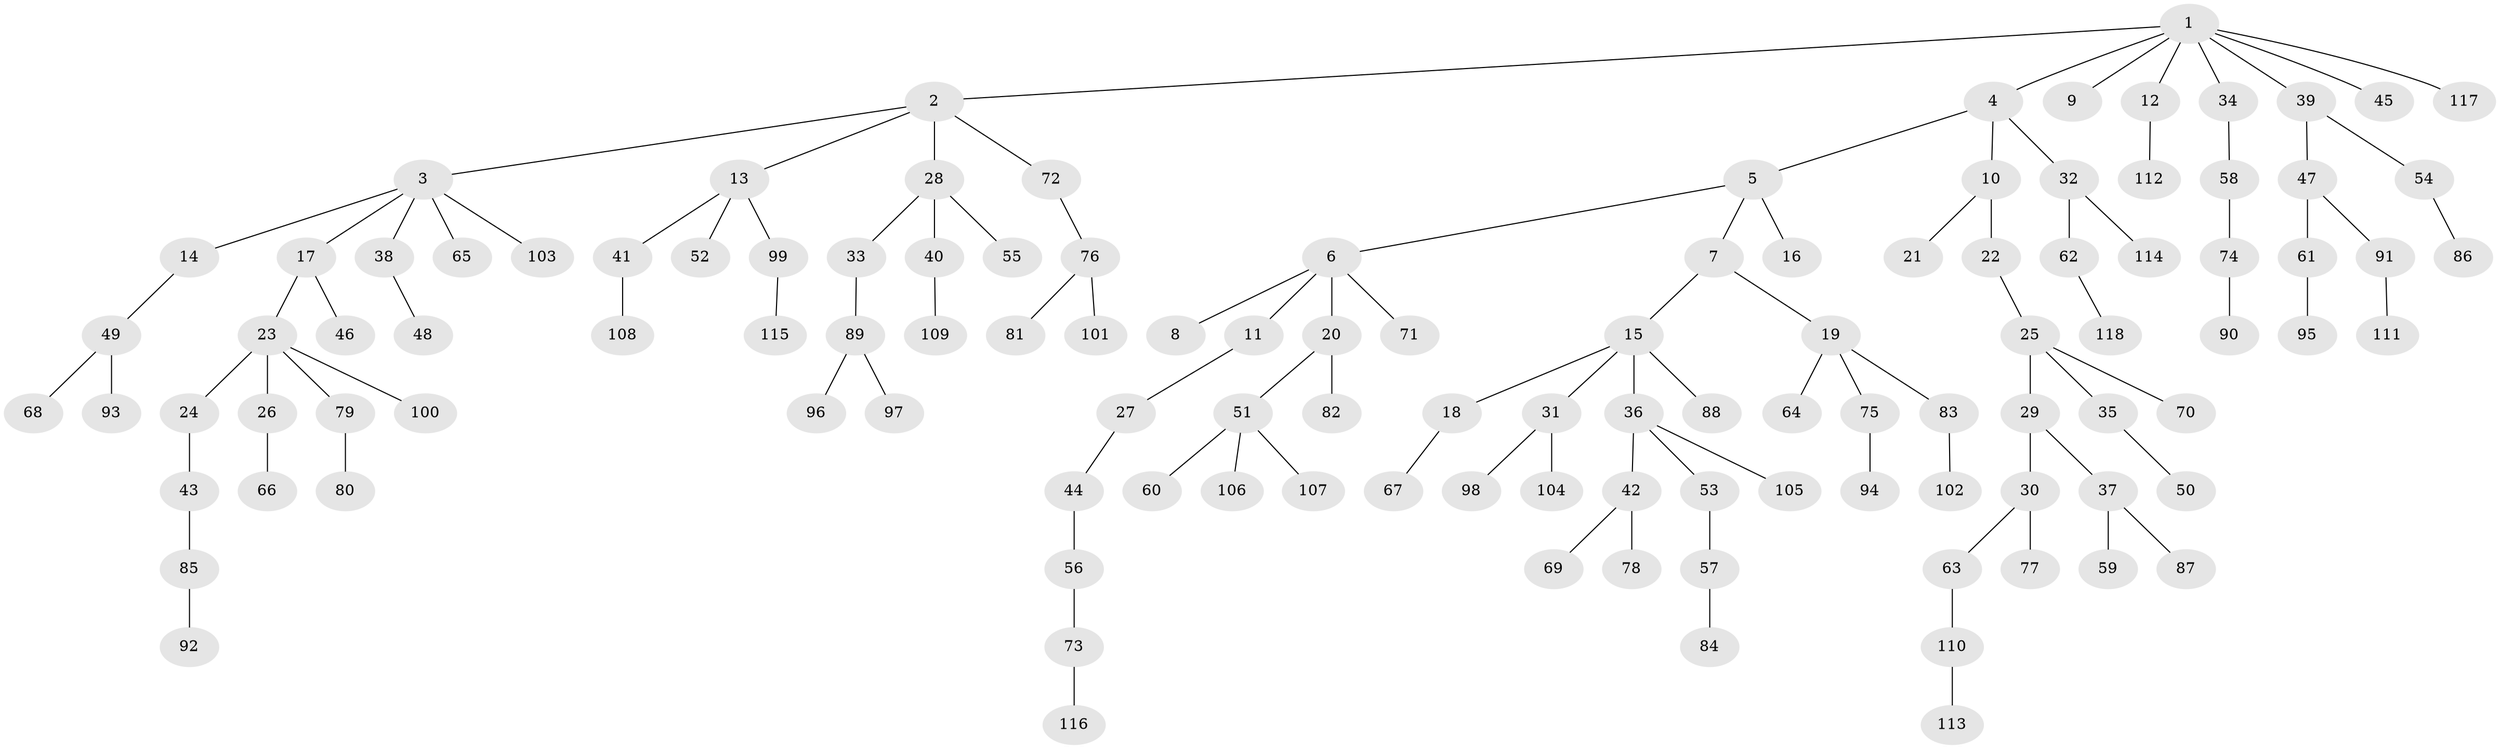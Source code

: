 // coarse degree distribution, {4: 0.041666666666666664, 3: 0.1875, 2: 0.2708333333333333, 5: 0.020833333333333332, 1: 0.4583333333333333, 6: 0.020833333333333332}
// Generated by graph-tools (version 1.1) at 2025/37/03/04/25 23:37:24]
// undirected, 118 vertices, 117 edges
graph export_dot {
  node [color=gray90,style=filled];
  1;
  2;
  3;
  4;
  5;
  6;
  7;
  8;
  9;
  10;
  11;
  12;
  13;
  14;
  15;
  16;
  17;
  18;
  19;
  20;
  21;
  22;
  23;
  24;
  25;
  26;
  27;
  28;
  29;
  30;
  31;
  32;
  33;
  34;
  35;
  36;
  37;
  38;
  39;
  40;
  41;
  42;
  43;
  44;
  45;
  46;
  47;
  48;
  49;
  50;
  51;
  52;
  53;
  54;
  55;
  56;
  57;
  58;
  59;
  60;
  61;
  62;
  63;
  64;
  65;
  66;
  67;
  68;
  69;
  70;
  71;
  72;
  73;
  74;
  75;
  76;
  77;
  78;
  79;
  80;
  81;
  82;
  83;
  84;
  85;
  86;
  87;
  88;
  89;
  90;
  91;
  92;
  93;
  94;
  95;
  96;
  97;
  98;
  99;
  100;
  101;
  102;
  103;
  104;
  105;
  106;
  107;
  108;
  109;
  110;
  111;
  112;
  113;
  114;
  115;
  116;
  117;
  118;
  1 -- 2;
  1 -- 4;
  1 -- 9;
  1 -- 12;
  1 -- 34;
  1 -- 39;
  1 -- 45;
  1 -- 117;
  2 -- 3;
  2 -- 13;
  2 -- 28;
  2 -- 72;
  3 -- 14;
  3 -- 17;
  3 -- 38;
  3 -- 65;
  3 -- 103;
  4 -- 5;
  4 -- 10;
  4 -- 32;
  5 -- 6;
  5 -- 7;
  5 -- 16;
  6 -- 8;
  6 -- 11;
  6 -- 20;
  6 -- 71;
  7 -- 15;
  7 -- 19;
  10 -- 21;
  10 -- 22;
  11 -- 27;
  12 -- 112;
  13 -- 41;
  13 -- 52;
  13 -- 99;
  14 -- 49;
  15 -- 18;
  15 -- 31;
  15 -- 36;
  15 -- 88;
  17 -- 23;
  17 -- 46;
  18 -- 67;
  19 -- 64;
  19 -- 75;
  19 -- 83;
  20 -- 51;
  20 -- 82;
  22 -- 25;
  23 -- 24;
  23 -- 26;
  23 -- 79;
  23 -- 100;
  24 -- 43;
  25 -- 29;
  25 -- 35;
  25 -- 70;
  26 -- 66;
  27 -- 44;
  28 -- 33;
  28 -- 40;
  28 -- 55;
  29 -- 30;
  29 -- 37;
  30 -- 63;
  30 -- 77;
  31 -- 98;
  31 -- 104;
  32 -- 62;
  32 -- 114;
  33 -- 89;
  34 -- 58;
  35 -- 50;
  36 -- 42;
  36 -- 53;
  36 -- 105;
  37 -- 59;
  37 -- 87;
  38 -- 48;
  39 -- 47;
  39 -- 54;
  40 -- 109;
  41 -- 108;
  42 -- 69;
  42 -- 78;
  43 -- 85;
  44 -- 56;
  47 -- 61;
  47 -- 91;
  49 -- 68;
  49 -- 93;
  51 -- 60;
  51 -- 106;
  51 -- 107;
  53 -- 57;
  54 -- 86;
  56 -- 73;
  57 -- 84;
  58 -- 74;
  61 -- 95;
  62 -- 118;
  63 -- 110;
  72 -- 76;
  73 -- 116;
  74 -- 90;
  75 -- 94;
  76 -- 81;
  76 -- 101;
  79 -- 80;
  83 -- 102;
  85 -- 92;
  89 -- 96;
  89 -- 97;
  91 -- 111;
  99 -- 115;
  110 -- 113;
}
